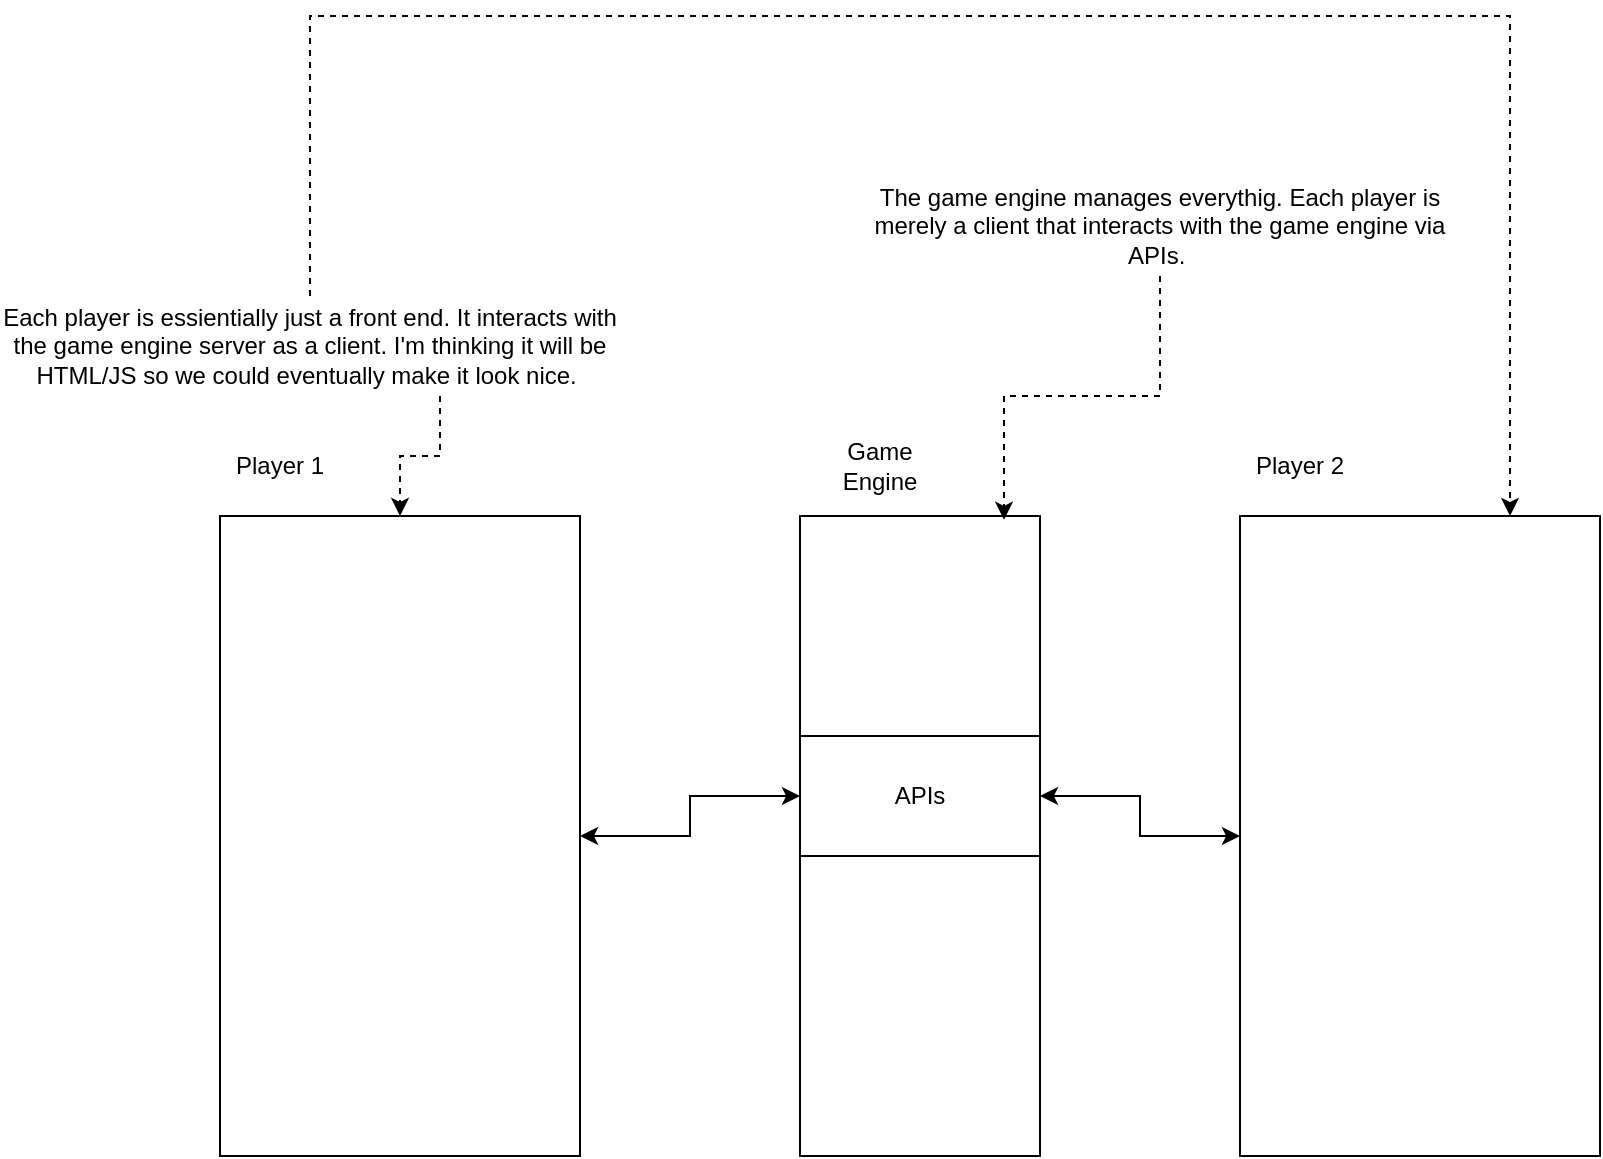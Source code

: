 <mxfile version="19.0.3" type="device" pages="2"><diagram id="k9CfmY8imFPPCxJl0f-x" name="Page-1"><mxGraphModel dx="2939" dy="1223" grid="1" gridSize="10" guides="1" tooltips="1" connect="1" arrows="1" fold="1" page="1" pageScale="1" pageWidth="850" pageHeight="1100" math="0" shadow="0"><root><mxCell id="0"/><mxCell id="1" parent="0"/><mxCell id="1DhiT26nW0FQ0kjjUMtQ-13" style="edgeStyle=orthogonalEdgeStyle;rounded=0;orthogonalLoop=1;jettySize=auto;html=1;entryX=0;entryY=0.5;entryDx=0;entryDy=0;startArrow=classic;startFill=1;" parent="1" source="1DhiT26nW0FQ0kjjUMtQ-1" target="1DhiT26nW0FQ0kjjUMtQ-8" edge="1"><mxGeometry relative="1" as="geometry"/></mxCell><mxCell id="1DhiT26nW0FQ0kjjUMtQ-1" value="" style="rounded=0;whiteSpace=wrap;html=1;" parent="1" vertex="1"><mxGeometry x="110" y="470" width="180" height="320" as="geometry"/></mxCell><mxCell id="1DhiT26nW0FQ0kjjUMtQ-2" value="" style="rounded=0;whiteSpace=wrap;html=1;" parent="1" vertex="1"><mxGeometry x="400" y="470" width="120" height="320" as="geometry"/></mxCell><mxCell id="1DhiT26nW0FQ0kjjUMtQ-4" value="" style="rounded=0;whiteSpace=wrap;html=1;" parent="1" vertex="1"><mxGeometry x="620" y="470" width="180" height="320" as="geometry"/></mxCell><mxCell id="1DhiT26nW0FQ0kjjUMtQ-5" value="Player 1" style="text;html=1;strokeColor=none;fillColor=none;align=center;verticalAlign=middle;whiteSpace=wrap;rounded=0;" parent="1" vertex="1"><mxGeometry x="110" y="430" width="60" height="30" as="geometry"/></mxCell><mxCell id="1DhiT26nW0FQ0kjjUMtQ-6" value="Game Engine" style="text;html=1;strokeColor=none;fillColor=none;align=center;verticalAlign=middle;whiteSpace=wrap;rounded=0;" parent="1" vertex="1"><mxGeometry x="410" y="430" width="60" height="30" as="geometry"/></mxCell><mxCell id="1DhiT26nW0FQ0kjjUMtQ-7" value="Player 2" style="text;html=1;strokeColor=none;fillColor=none;align=center;verticalAlign=middle;whiteSpace=wrap;rounded=0;" parent="1" vertex="1"><mxGeometry x="620" y="430" width="60" height="30" as="geometry"/></mxCell><mxCell id="1DhiT26nW0FQ0kjjUMtQ-14" style="edgeStyle=orthogonalEdgeStyle;rounded=0;orthogonalLoop=1;jettySize=auto;html=1;entryX=0;entryY=0.5;entryDx=0;entryDy=0;startArrow=classic;startFill=1;" parent="1" source="1DhiT26nW0FQ0kjjUMtQ-8" target="1DhiT26nW0FQ0kjjUMtQ-4" edge="1"><mxGeometry relative="1" as="geometry"/></mxCell><mxCell id="1DhiT26nW0FQ0kjjUMtQ-8" value="APIs" style="rounded=0;whiteSpace=wrap;html=1;" parent="1" vertex="1"><mxGeometry x="400" y="580" width="120" height="60" as="geometry"/></mxCell><mxCell id="1DhiT26nW0FQ0kjjUMtQ-10" style="edgeStyle=orthogonalEdgeStyle;rounded=0;orthogonalLoop=1;jettySize=auto;html=1;entryX=0.85;entryY=0.006;entryDx=0;entryDy=0;entryPerimeter=0;dashed=1;" parent="1" source="1DhiT26nW0FQ0kjjUMtQ-9" target="1DhiT26nW0FQ0kjjUMtQ-2" edge="1"><mxGeometry relative="1" as="geometry"/></mxCell><mxCell id="1DhiT26nW0FQ0kjjUMtQ-9" value="The game engine manages everythig. Each player is merely a client that interacts with the game engine via APIs.&amp;nbsp;" style="text;html=1;strokeColor=none;fillColor=none;align=center;verticalAlign=middle;whiteSpace=wrap;rounded=0;" parent="1" vertex="1"><mxGeometry x="425" y="300" width="310" height="50" as="geometry"/></mxCell><mxCell id="1DhiT26nW0FQ0kjjUMtQ-16" style="edgeStyle=orthogonalEdgeStyle;rounded=0;orthogonalLoop=1;jettySize=auto;html=1;entryX=0.75;entryY=0;entryDx=0;entryDy=0;startArrow=none;startFill=0;dashed=1;" parent="1" source="1DhiT26nW0FQ0kjjUMtQ-15" target="1DhiT26nW0FQ0kjjUMtQ-4" edge="1"><mxGeometry relative="1" as="geometry"><Array as="points"><mxPoint x="155" y="220"/><mxPoint x="755" y="220"/></Array></mxGeometry></mxCell><mxCell id="1DhiT26nW0FQ0kjjUMtQ-17" style="edgeStyle=orthogonalEdgeStyle;rounded=0;orthogonalLoop=1;jettySize=auto;html=1;startArrow=none;startFill=0;dashed=1;" parent="1" source="1DhiT26nW0FQ0kjjUMtQ-15" target="1DhiT26nW0FQ0kjjUMtQ-1" edge="1"><mxGeometry relative="1" as="geometry"><Array as="points"><mxPoint x="220" y="440"/><mxPoint x="200" y="440"/></Array></mxGeometry></mxCell><mxCell id="1DhiT26nW0FQ0kjjUMtQ-15" value="Each player is essientially just a front end. It interacts with the game engine server as a client. I'm thinking it will be HTML/JS so we could eventually make it look nice.&amp;nbsp;" style="text;html=1;strokeColor=none;fillColor=none;align=center;verticalAlign=middle;whiteSpace=wrap;rounded=0;" parent="1" vertex="1"><mxGeometry y="360" width="310" height="50" as="geometry"/></mxCell></root></mxGraphModel></diagram><diagram id="yYPbYfytlbuobSjqOn0H" name="State Machine"><mxGraphModel dx="2939" dy="1223" grid="1" gridSize="10" guides="1" tooltips="1" connect="1" arrows="1" fold="1" page="1" pageScale="1" pageWidth="850" pageHeight="1100" math="0" shadow="0"><root><mxCell id="0"/><mxCell id="1" parent="0"/><mxCell id="0kE6ozxdlQq6EiSiqrds-5" style="edgeStyle=orthogonalEdgeStyle;rounded=0;orthogonalLoop=1;jettySize=auto;html=1;entryX=0.5;entryY=0;entryDx=0;entryDy=0;" edge="1" parent="1" source="0kE6ozxdlQq6EiSiqrds-4" target="0kE6ozxdlQq6EiSiqrds-7"><mxGeometry relative="1" as="geometry"><mxPoint x="430" y="350" as="targetPoint"/></mxGeometry></mxCell><mxCell id="0kE6ozxdlQq6EiSiqrds-4" value="Initialize game, select wonders" style="rounded=0;whiteSpace=wrap;html=1;" vertex="1" parent="1"><mxGeometry x="370" y="210" width="120" height="60" as="geometry"/></mxCell><mxCell id="0kE6ozxdlQq6EiSiqrds-38" style="edgeStyle=orthogonalEdgeStyle;rounded=0;orthogonalLoop=1;jettySize=auto;html=1;entryX=0.5;entryY=0;entryDx=0;entryDy=0;" edge="1" parent="1" source="0kE6ozxdlQq6EiSiqrds-6" target="0kE6ozxdlQq6EiSiqrds-36"><mxGeometry relative="1" as="geometry"/></mxCell><mxCell id="0kE6ozxdlQq6EiSiqrds-6" value="Run All End game card actions" style="rounded=0;whiteSpace=wrap;html=1;" vertex="1" parent="1"><mxGeometry x="860" y="480" width="120" height="60" as="geometry"/></mxCell><mxCell id="0kE6ozxdlQq6EiSiqrds-9" style="edgeStyle=orthogonalEdgeStyle;rounded=0;orthogonalLoop=1;jettySize=auto;html=1;entryX=0;entryY=0.5;entryDx=0;entryDy=0;" edge="1" parent="1" source="0kE6ozxdlQq6EiSiqrds-7" target="0kE6ozxdlQq6EiSiqrds-8"><mxGeometry relative="1" as="geometry"/></mxCell><mxCell id="0kE6ozxdlQq6EiSiqrds-20" style="edgeStyle=orthogonalEdgeStyle;rounded=0;orthogonalLoop=1;jettySize=auto;html=1;entryX=0.5;entryY=0;entryDx=0;entryDy=0;" edge="1" parent="1" source="0kE6ozxdlQq6EiSiqrds-7" target="0kE6ozxdlQq6EiSiqrds-19"><mxGeometry relative="1" as="geometry"/></mxCell><mxCell id="0kE6ozxdlQq6EiSiqrds-7" value="&lt;span style=&quot;&quot;&gt;End of age/Start of game?&lt;/span&gt;" style="rhombus;whiteSpace=wrap;html=1;" vertex="1" parent="1"><mxGeometry x="390" y="350" width="80" height="80" as="geometry"/></mxCell><mxCell id="0kE6ozxdlQq6EiSiqrds-10" style="edgeStyle=orthogonalEdgeStyle;rounded=0;orthogonalLoop=1;jettySize=auto;html=1;entryX=0.5;entryY=0;entryDx=0;entryDy=0;" edge="1" parent="1" source="0kE6ozxdlQq6EiSiqrds-8" target="0kE6ozxdlQq6EiSiqrds-6"><mxGeometry relative="1" as="geometry"/></mxCell><mxCell id="0kE6ozxdlQq6EiSiqrds-17" style="edgeStyle=orthogonalEdgeStyle;rounded=0;orthogonalLoop=1;jettySize=auto;html=1;entryX=0;entryY=0.5;entryDx=0;entryDy=0;" edge="1" parent="1" source="0kE6ozxdlQq6EiSiqrds-8" target="0kE6ozxdlQq6EiSiqrds-16"><mxGeometry relative="1" as="geometry"/></mxCell><mxCell id="0kE6ozxdlQq6EiSiqrds-8" value="&lt;span style=&quot;&quot;&gt;End of game?&lt;/span&gt;" style="rhombus;whiteSpace=wrap;html=1;" vertex="1" parent="1"><mxGeometry x="880" y="350" width="80" height="80" as="geometry"/></mxCell><mxCell id="0kE6ozxdlQq6EiSiqrds-13" value="&lt;span style=&quot;&quot;&gt;Declare winner&lt;/span&gt;" style="ellipse;whiteSpace=wrap;html=1;aspect=fixed;" vertex="1" parent="1"><mxGeometry x="880" y="660" width="80" height="80" as="geometry"/></mxCell><mxCell id="0kE6ozxdlQq6EiSiqrds-14" value="Yes" style="text;html=1;strokeColor=none;fillColor=none;align=center;verticalAlign=middle;whiteSpace=wrap;rounded=0;" vertex="1" parent="1"><mxGeometry x="470" y="360" width="60" height="30" as="geometry"/></mxCell><mxCell id="0kE6ozxdlQq6EiSiqrds-15" value="Yes" style="text;html=1;strokeColor=none;fillColor=none;align=center;verticalAlign=middle;whiteSpace=wrap;rounded=0;" vertex="1" parent="1"><mxGeometry x="860" y="440" width="60" height="30" as="geometry"/></mxCell><mxCell id="0kE6ozxdlQq6EiSiqrds-16" value="Deal out new age. Swap first player" style="rounded=0;whiteSpace=wrap;html=1;" vertex="1" parent="1"><mxGeometry x="1000" y="360" width="120" height="60" as="geometry"/></mxCell><mxCell id="0kE6ozxdlQq6EiSiqrds-65" style="edgeStyle=orthogonalEdgeStyle;rounded=0;orthogonalLoop=1;jettySize=auto;html=1;entryX=0.5;entryY=0;entryDx=0;entryDy=0;" edge="1" parent="1" source="0kE6ozxdlQq6EiSiqrds-19" target="0kE6ozxdlQq6EiSiqrds-25"><mxGeometry relative="1" as="geometry"/></mxCell><mxCell id="0kE6ozxdlQq6EiSiqrds-19" value="Wait for player to select card" style="rounded=0;whiteSpace=wrap;html=1;" vertex="1" parent="1"><mxGeometry x="370" y="480" width="120" height="60" as="geometry"/></mxCell><mxCell id="0kE6ozxdlQq6EiSiqrds-25" value="" style="rounded=0;whiteSpace=wrap;html=1;" vertex="1" parent="1"><mxGeometry x="154" y="610" width="552" height="750" as="geometry"/></mxCell><mxCell id="0kE6ozxdlQq6EiSiqrds-43" style="edgeStyle=orthogonalEdgeStyle;rounded=0;orthogonalLoop=1;jettySize=auto;html=1;entryX=0;entryY=0.5;entryDx=0;entryDy=0;" edge="1" parent="1" source="0kE6ozxdlQq6EiSiqrds-28" target="0kE6ozxdlQq6EiSiqrds-30"><mxGeometry relative="1" as="geometry"/></mxCell><mxCell id="0kE6ozxdlQq6EiSiqrds-28" value="Card come with Science?" style="rhombus;whiteSpace=wrap;html=1;fillColor=#d5e8d4;strokeColor=#82b366;" vertex="1" parent="1"><mxGeometry x="217" y="630" width="110" height="100" as="geometry"/></mxCell><mxCell id="0kE6ozxdlQq6EiSiqrds-46" style="edgeStyle=orthogonalEdgeStyle;rounded=0;orthogonalLoop=1;jettySize=auto;html=1;entryX=0;entryY=0.5;entryDx=0;entryDy=0;" edge="1" parent="1" source="0kE6ozxdlQq6EiSiqrds-30" target="0kE6ozxdlQq6EiSiqrds-32"><mxGeometry relative="1" as="geometry"/></mxCell><mxCell id="0kE6ozxdlQq6EiSiqrds-47" style="edgeStyle=orthogonalEdgeStyle;rounded=0;orthogonalLoop=1;jettySize=auto;html=1;entryX=0.5;entryY=0;entryDx=0;entryDy=0;" edge="1" parent="1" source="0kE6ozxdlQq6EiSiqrds-30" target="0kE6ozxdlQq6EiSiqrds-33"><mxGeometry relative="1" as="geometry"/></mxCell><mxCell id="0kE6ozxdlQq6EiSiqrds-30" value="Duplicate science?" style="rhombus;whiteSpace=wrap;html=1;fillColor=#d5e8d4;strokeColor=#82b366;" vertex="1" parent="1"><mxGeometry x="357" y="630" width="110" height="100" as="geometry"/></mxCell><mxCell id="0kE6ozxdlQq6EiSiqrds-48" style="edgeStyle=orthogonalEdgeStyle;rounded=0;orthogonalLoop=1;jettySize=auto;html=1;entryX=0.5;entryY=0;entryDx=0;entryDy=0;" edge="1" parent="1" source="0kE6ozxdlQq6EiSiqrds-32" target="0kE6ozxdlQq6EiSiqrds-33"><mxGeometry relative="1" as="geometry"><Array as="points"><mxPoint x="577" y="740"/><mxPoint x="412" y="740"/></Array></mxGeometry></mxCell><mxCell id="0kE6ozxdlQq6EiSiqrds-32" value="Award special token selection" style="rounded=0;whiteSpace=wrap;html=1;fillColor=#d5e8d4;strokeColor=#82b366;" vertex="1" parent="1"><mxGeometry x="517" y="650" width="120" height="60" as="geometry"/></mxCell><mxCell id="0kE6ozxdlQq6EiSiqrds-50" style="edgeStyle=orthogonalEdgeStyle;rounded=0;orthogonalLoop=1;jettySize=auto;html=1;entryX=0.5;entryY=0;entryDx=0;entryDy=0;" edge="1" parent="1" source="0kE6ozxdlQq6EiSiqrds-33" target="0kE6ozxdlQq6EiSiqrds-34"><mxGeometry relative="1" as="geometry"/></mxCell><mxCell id="0kE6ozxdlQq6EiSiqrds-66" style="edgeStyle=orthogonalEdgeStyle;rounded=0;orthogonalLoop=1;jettySize=auto;html=1;entryX=0;entryY=0.5;entryDx=0;entryDy=0;" edge="1" parent="1" source="0kE6ozxdlQq6EiSiqrds-33" target="0kE6ozxdlQq6EiSiqrds-13"><mxGeometry relative="1" as="geometry"><Array as="points"><mxPoint x="790" y="830"/><mxPoint x="790" y="700"/></Array></mxGeometry></mxCell><mxCell id="0kE6ozxdlQq6EiSiqrds-33" value="7 unique science?" style="rhombus;whiteSpace=wrap;html=1;fillColor=#d5e8d4;strokeColor=#82b366;" vertex="1" parent="1"><mxGeometry x="357" y="780" width="110" height="100" as="geometry"/></mxCell><mxCell id="0kE6ozxdlQq6EiSiqrds-53" style="edgeStyle=orthogonalEdgeStyle;rounded=0;orthogonalLoop=1;jettySize=auto;html=1;" edge="1" parent="1" source="0kE6ozxdlQq6EiSiqrds-34" target="0kE6ozxdlQq6EiSiqrds-39"><mxGeometry relative="1" as="geometry"/></mxCell><mxCell id="0kE6ozxdlQq6EiSiqrds-62" style="edgeStyle=orthogonalEdgeStyle;rounded=0;orthogonalLoop=1;jettySize=auto;html=1;" edge="1" parent="1" source="0kE6ozxdlQq6EiSiqrds-34"><mxGeometry relative="1" as="geometry"><mxPoint x="272" y="1250" as="targetPoint"/></mxGeometry></mxCell><mxCell id="0kE6ozxdlQq6EiSiqrds-34" value="Card come with army?" style="rhombus;whiteSpace=wrap;html=1;fillColor=#f8cecc;strokeColor=#b85450;" vertex="1" parent="1"><mxGeometry x="217" y="920" width="110" height="100" as="geometry"/></mxCell><mxCell id="0kE6ozxdlQq6EiSiqrds-37" style="edgeStyle=orthogonalEdgeStyle;rounded=0;orthogonalLoop=1;jettySize=auto;html=1;entryX=0.5;entryY=0;entryDx=0;entryDy=0;" edge="1" parent="1" source="0kE6ozxdlQq6EiSiqrds-36" target="0kE6ozxdlQq6EiSiqrds-13"><mxGeometry relative="1" as="geometry"/></mxCell><mxCell id="0kE6ozxdlQq6EiSiqrds-36" value="Tally/Points" style="rounded=0;whiteSpace=wrap;html=1;" vertex="1" parent="1"><mxGeometry x="860" y="570" width="120" height="60" as="geometry"/></mxCell><mxCell id="0kE6ozxdlQq6EiSiqrds-59" style="edgeStyle=orthogonalEdgeStyle;rounded=0;orthogonalLoop=1;jettySize=auto;html=1;entryX=0.5;entryY=0;entryDx=0;entryDy=0;" edge="1" parent="1" source="0kE6ozxdlQq6EiSiqrds-39" target="0kE6ozxdlQq6EiSiqrds-40"><mxGeometry relative="1" as="geometry"/></mxCell><mxCell id="0kE6ozxdlQq6EiSiqrds-67" style="edgeStyle=orthogonalEdgeStyle;rounded=0;orthogonalLoop=1;jettySize=auto;html=1;exitX=1;exitY=0.5;exitDx=0;exitDy=0;entryX=0;entryY=0.5;entryDx=0;entryDy=0;" edge="1" parent="1" source="0kE6ozxdlQq6EiSiqrds-39" target="0kE6ozxdlQq6EiSiqrds-13"><mxGeometry relative="1" as="geometry"><Array as="points"><mxPoint x="790" y="970"/><mxPoint x="790" y="700"/></Array></mxGeometry></mxCell><mxCell id="0kE6ozxdlQq6EiSiqrds-39" value="Tug of war won?" style="rhombus;whiteSpace=wrap;html=1;fillColor=#f8cecc;strokeColor=#b85450;" vertex="1" parent="1"><mxGeometry x="357" y="920" width="110" height="100" as="geometry"/></mxCell><mxCell id="0kE6ozxdlQq6EiSiqrds-58" style="edgeStyle=orthogonalEdgeStyle;rounded=0;orthogonalLoop=1;jettySize=auto;html=1;entryX=0;entryY=0.5;entryDx=0;entryDy=0;" edge="1" parent="1" source="0kE6ozxdlQq6EiSiqrds-40" target="0kE6ozxdlQq6EiSiqrds-56"><mxGeometry relative="1" as="geometry"/></mxCell><mxCell id="0kE6ozxdlQq6EiSiqrds-61" style="edgeStyle=orthogonalEdgeStyle;rounded=0;orthogonalLoop=1;jettySize=auto;html=1;entryX=0.5;entryY=0;entryDx=0;entryDy=0;" edge="1" parent="1" source="0kE6ozxdlQq6EiSiqrds-40" target="0kE6ozxdlQq6EiSiqrds-42"><mxGeometry relative="1" as="geometry"/></mxCell><mxCell id="0kE6ozxdlQq6EiSiqrds-40" value="First time in new zone?" style="rhombus;whiteSpace=wrap;html=1;fillColor=#f8cecc;strokeColor=#b85450;" vertex="1" parent="1"><mxGeometry x="357" y="1060" width="110" height="100" as="geometry"/></mxCell><mxCell id="0kE6ozxdlQq6EiSiqrds-68" style="edgeStyle=orthogonalEdgeStyle;rounded=0;orthogonalLoop=1;jettySize=auto;html=1;entryX=0;entryY=0.5;entryDx=0;entryDy=0;" edge="1" parent="1" source="0kE6ozxdlQq6EiSiqrds-42" target="0kE6ozxdlQq6EiSiqrds-7"><mxGeometry relative="1" as="geometry"><Array as="points"><mxPoint x="30" y="1280"/><mxPoint x="30" y="390"/></Array></mxGeometry></mxCell><mxCell id="0kE6ozxdlQq6EiSiqrds-42" value="Collect Spoils" style="rounded=0;whiteSpace=wrap;html=1;" vertex="1" parent="1"><mxGeometry x="212" y="1250" width="120" height="60" as="geometry"/></mxCell><mxCell id="0kE6ozxdlQq6EiSiqrds-44" value="Yes" style="text;html=1;strokeColor=none;fillColor=none;align=center;verticalAlign=middle;whiteSpace=wrap;rounded=0;" vertex="1" parent="1"><mxGeometry x="307" y="650" width="60" height="30" as="geometry"/></mxCell><mxCell id="0kE6ozxdlQq6EiSiqrds-45" value="Yes" style="text;html=1;strokeColor=none;fillColor=none;align=center;verticalAlign=middle;whiteSpace=wrap;rounded=0;" vertex="1" parent="1"><mxGeometry x="447" y="650" width="60" height="30" as="geometry"/></mxCell><mxCell id="0kE6ozxdlQq6EiSiqrds-49" value="No" style="text;html=1;strokeColor=none;fillColor=none;align=center;verticalAlign=middle;whiteSpace=wrap;rounded=0;" vertex="1" parent="1"><mxGeometry x="357" y="720" width="60" height="30" as="geometry"/></mxCell><mxCell id="0kE6ozxdlQq6EiSiqrds-51" value="No" style="text;html=1;strokeColor=none;fillColor=none;align=center;verticalAlign=middle;whiteSpace=wrap;rounded=0;" vertex="1" parent="1"><mxGeometry x="297" y="800" width="60" height="30" as="geometry"/></mxCell><mxCell id="0kE6ozxdlQq6EiSiqrds-52" value="Yes" style="text;html=1;strokeColor=none;fillColor=none;align=center;verticalAlign=middle;whiteSpace=wrap;rounded=0;" vertex="1" parent="1"><mxGeometry x="457" y="790" width="60" height="30" as="geometry"/></mxCell><mxCell id="0kE6ozxdlQq6EiSiqrds-54" value="Yes" style="text;html=1;strokeColor=none;fillColor=none;align=center;verticalAlign=middle;whiteSpace=wrap;rounded=0;" vertex="1" parent="1"><mxGeometry x="307" y="940" width="60" height="30" as="geometry"/></mxCell><mxCell id="0kE6ozxdlQq6EiSiqrds-55" value="Yes" style="text;html=1;strokeColor=none;fillColor=none;align=center;verticalAlign=middle;whiteSpace=wrap;rounded=0;" vertex="1" parent="1"><mxGeometry x="440" y="930" width="60" height="30" as="geometry"/></mxCell><mxCell id="0kE6ozxdlQq6EiSiqrds-64" style="edgeStyle=orthogonalEdgeStyle;rounded=0;orthogonalLoop=1;jettySize=auto;html=1;entryX=0.5;entryY=0;entryDx=0;entryDy=0;" edge="1" parent="1" source="0kE6ozxdlQq6EiSiqrds-56" target="0kE6ozxdlQq6EiSiqrds-42"><mxGeometry relative="1" as="geometry"><Array as="points"><mxPoint x="577" y="1190"/><mxPoint x="272" y="1190"/></Array></mxGeometry></mxCell><mxCell id="0kE6ozxdlQq6EiSiqrds-56" value="Remove coins from opponent" style="rounded=0;whiteSpace=wrap;html=1;fillColor=#f8cecc;strokeColor=#b85450;" vertex="1" parent="1"><mxGeometry x="517" y="1080" width="120" height="60" as="geometry"/></mxCell><mxCell id="0kE6ozxdlQq6EiSiqrds-57" value="Yes" style="text;html=1;strokeColor=none;fillColor=none;align=center;verticalAlign=middle;whiteSpace=wrap;rounded=0;" vertex="1" parent="1"><mxGeometry x="457" y="1070" width="60" height="30" as="geometry"/></mxCell><mxCell id="0kE6ozxdlQq6EiSiqrds-60" value="No" style="text;html=1;strokeColor=none;fillColor=none;align=center;verticalAlign=middle;whiteSpace=wrap;rounded=0;" vertex="1" parent="1"><mxGeometry x="407" y="1020" width="60" height="30" as="geometry"/></mxCell><mxCell id="0kE6ozxdlQq6EiSiqrds-63" value="No" style="text;html=1;strokeColor=none;fillColor=none;align=center;verticalAlign=middle;whiteSpace=wrap;rounded=0;" vertex="1" parent="1"><mxGeometry x="287" y="1080" width="60" height="30" as="geometry"/></mxCell><mxCell id="0kE6ozxdlQq6EiSiqrds-71" style="edgeStyle=orthogonalEdgeStyle;rounded=0;orthogonalLoop=1;jettySize=auto;html=1;endArrow=none;endFill=0;strokeColor=none;dashed=1;" edge="1" parent="1" source="0kE6ozxdlQq6EiSiqrds-70"><mxGeometry relative="1" as="geometry"><mxPoint x="710" y="1165" as="targetPoint"/></mxGeometry></mxCell><mxCell id="0kE6ozxdlQq6EiSiqrds-72" style="edgeStyle=orthogonalEdgeStyle;rounded=0;orthogonalLoop=1;jettySize=auto;html=1;dashed=1;endArrow=none;endFill=0;" edge="1" parent="1" source="0kE6ozxdlQq6EiSiqrds-70"><mxGeometry relative="1" as="geometry"><mxPoint x="710" y="1165" as="targetPoint"/></mxGeometry></mxCell><mxCell id="0kE6ozxdlQq6EiSiqrds-70" value="&lt;h1&gt;Build action&lt;/h1&gt;&lt;p&gt;&lt;span style=&quot;text-align: center;&quot;&gt;Each card built will have its own action. I'm just showing here that as a part of the action we will check if an end of the game has occurred. The Green/Red can be a seperate function which is called from each action that awards a science/military&lt;/span&gt;&lt;br&gt;&lt;/p&gt;" style="text;html=1;strokeColor=none;fillColor=none;spacing=5;spacingTop=-20;whiteSpace=wrap;overflow=hidden;rounded=0;" vertex="1" parent="1"><mxGeometry x="830" y="1080" width="200" height="170" as="geometry"/></mxCell></root></mxGraphModel></diagram></mxfile>